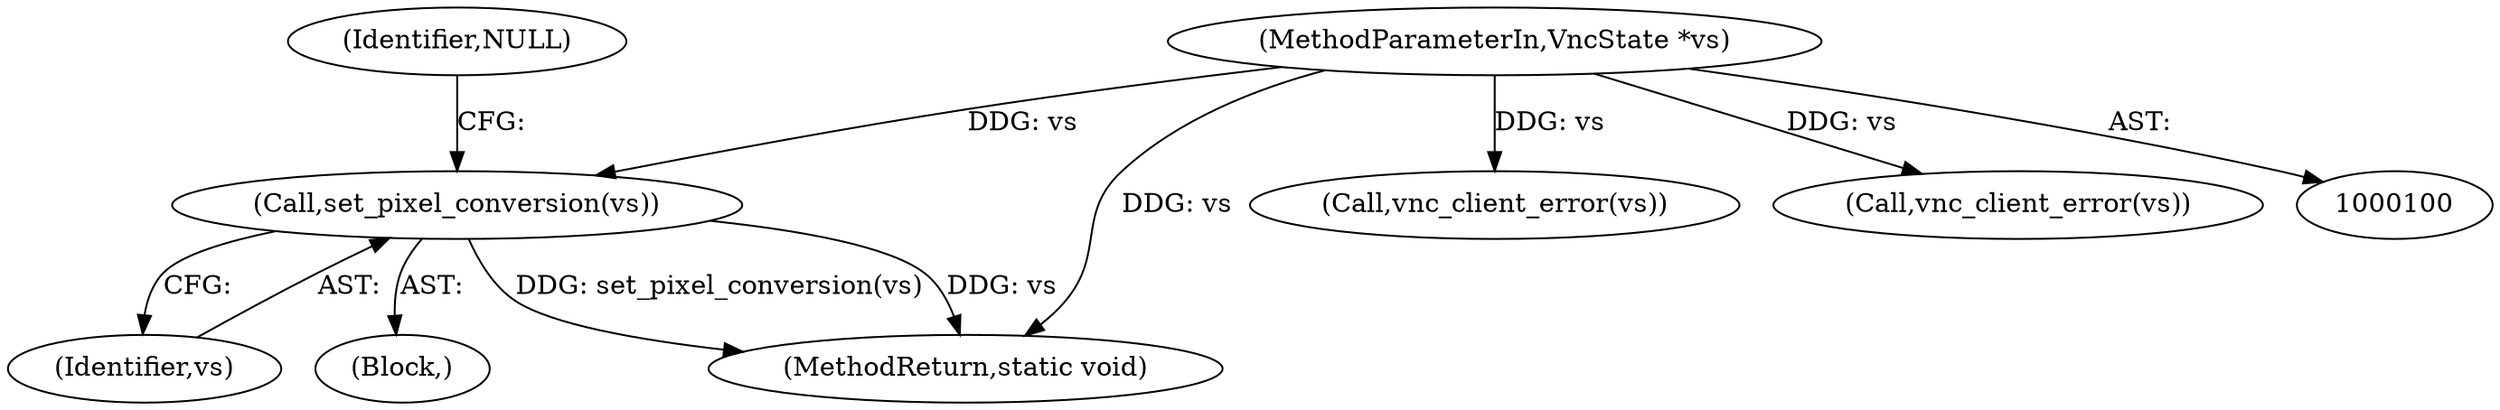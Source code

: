 digraph "0_qemu_e6908bfe8e07f2b452e78e677da1b45b1c0f6829@pointer" {
"1000179" [label="(Call,set_pixel_conversion(vs))"];
"1000101" [label="(MethodParameterIn,VncState *vs)"];
"1000180" [label="(Identifier,vs)"];
"1000182" [label="(Identifier,NULL)"];
"1000112" [label="(Block,)"];
"1000179" [label="(Call,set_pixel_conversion(vs))"];
"1000185" [label="(MethodReturn,static void)"];
"1000128" [label="(Call,vnc_client_error(vs))"];
"1000101" [label="(MethodParameterIn,VncState *vs)"];
"1000117" [label="(Call,vnc_client_error(vs))"];
"1000179" -> "1000112"  [label="AST: "];
"1000179" -> "1000180"  [label="CFG: "];
"1000180" -> "1000179"  [label="AST: "];
"1000182" -> "1000179"  [label="CFG: "];
"1000179" -> "1000185"  [label="DDG: set_pixel_conversion(vs)"];
"1000179" -> "1000185"  [label="DDG: vs"];
"1000101" -> "1000179"  [label="DDG: vs"];
"1000101" -> "1000100"  [label="AST: "];
"1000101" -> "1000185"  [label="DDG: vs"];
"1000101" -> "1000117"  [label="DDG: vs"];
"1000101" -> "1000128"  [label="DDG: vs"];
}
